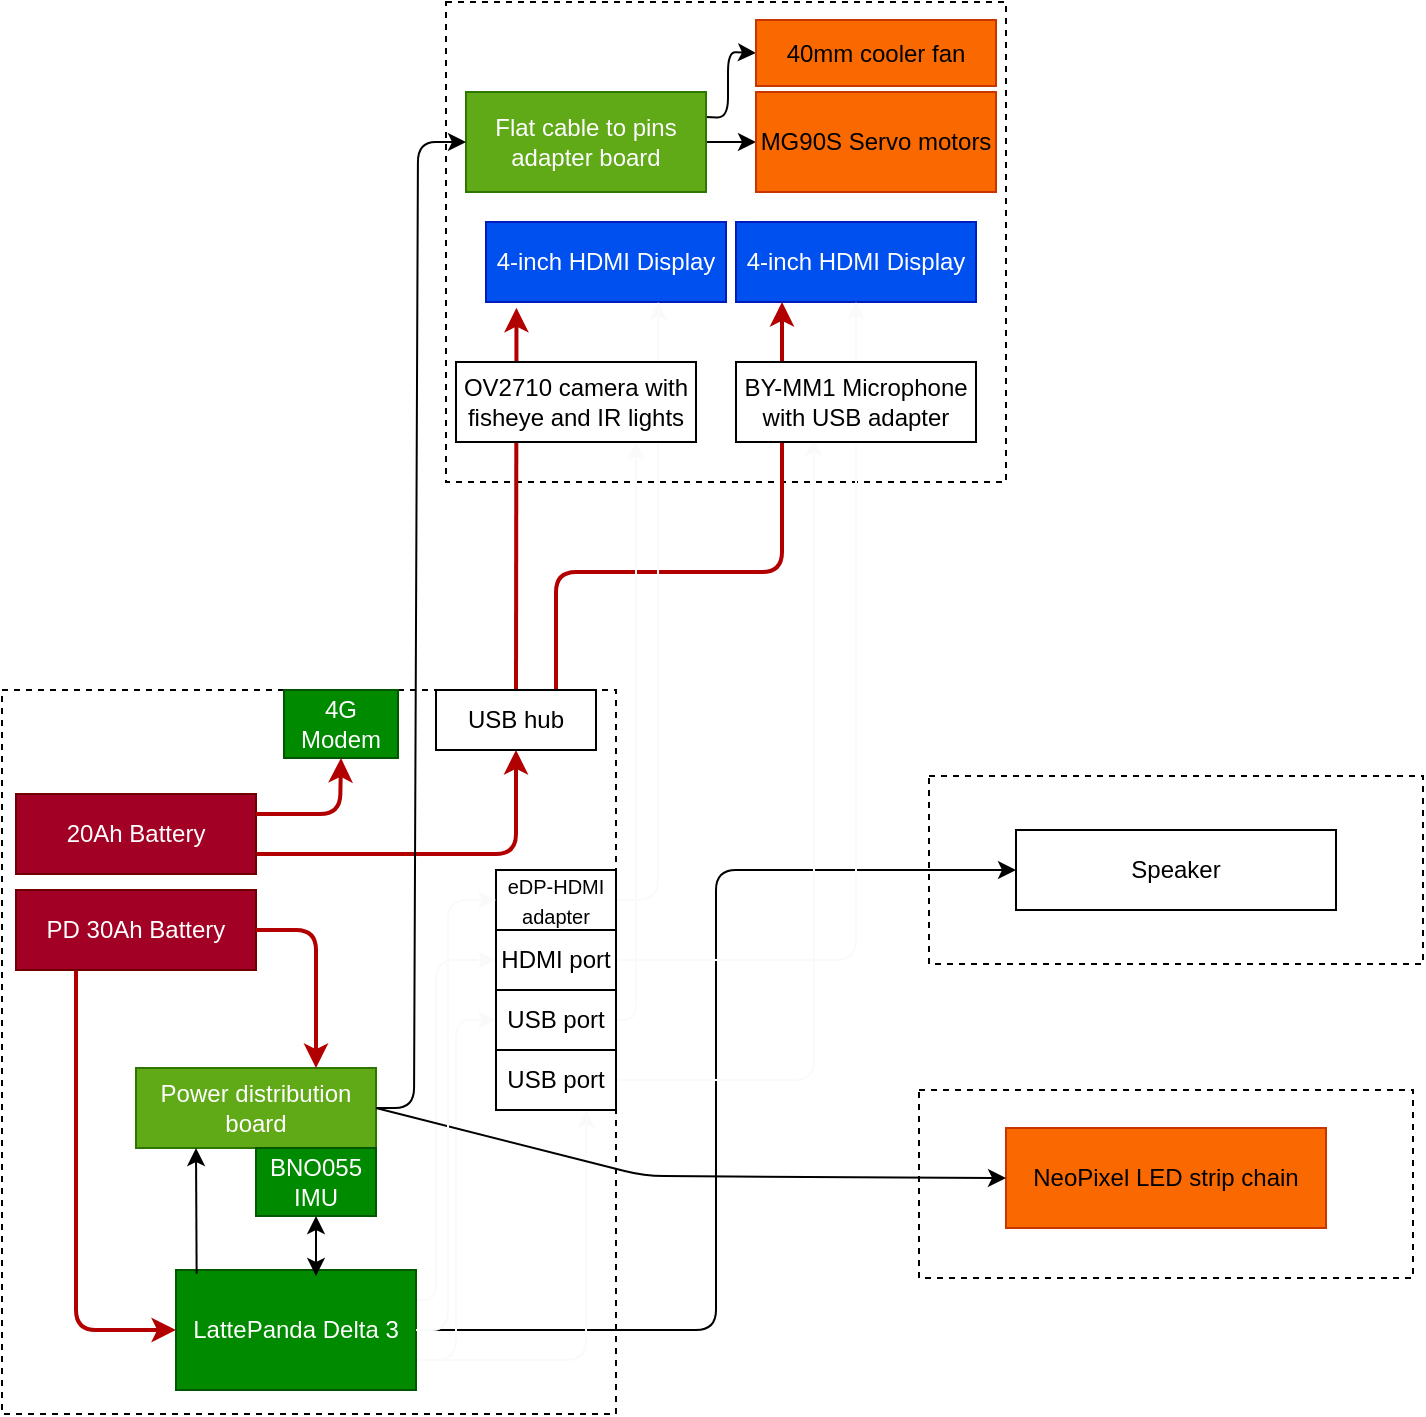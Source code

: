 <mxfile>
    <diagram id="Yu2Rz-5dotqBiI_etyf0" name="Page-1">
        <mxGraphModel dx="723" dy="577" grid="0" gridSize="10" guides="1" tooltips="1" connect="1" arrows="1" fold="1" page="1" pageScale="1" pageWidth="850" pageHeight="1100" math="0" shadow="0">
            <root>
                <mxCell id="0"/>
                <mxCell id="1" parent="0"/>
                <mxCell id="142" value="" style="rounded=0;whiteSpace=wrap;html=1;dashed=1;" parent="1" vertex="1">
                    <mxGeometry x="526.5" y="531" width="247" height="94" as="geometry"/>
                </mxCell>
                <mxCell id="2" value="" style="rounded=0;whiteSpace=wrap;html=1;dashed=1;" parent="1" vertex="1">
                    <mxGeometry x="285" y="144" width="280" height="240" as="geometry"/>
                </mxCell>
                <mxCell id="11" style="edgeStyle=none;html=1;exitX=1;exitY=0.5;exitDx=0;exitDy=0;" parent="1" source="4" target="6" edge="1">
                    <mxGeometry relative="1" as="geometry"/>
                </mxCell>
                <mxCell id="147" style="edgeStyle=none;html=1;exitX=1;exitY=0.25;exitDx=0;exitDy=0;entryX=0;entryY=0.5;entryDx=0;entryDy=0;" parent="1" source="4" target="146" edge="1">
                    <mxGeometry relative="1" as="geometry">
                        <Array as="points">
                            <mxPoint x="426" y="202"/>
                            <mxPoint x="426" y="169"/>
                        </Array>
                    </mxGeometry>
                </mxCell>
                <mxCell id="4" value="Flat cable to pins adapter board" style="rounded=0;whiteSpace=wrap;html=1;fillColor=#60a917;fontColor=#ffffff;strokeColor=#2D7600;" parent="1" vertex="1">
                    <mxGeometry x="295" y="189" width="120" height="50" as="geometry"/>
                </mxCell>
                <mxCell id="6" value="MG90S Servo motors" style="rounded=0;whiteSpace=wrap;html=1;fillColor=#fa6800;fontColor=#000000;strokeColor=#C73500;" parent="1" vertex="1">
                    <mxGeometry x="440" y="189" width="120" height="50" as="geometry"/>
                </mxCell>
                <mxCell id="14" value="4-inch HDMI Display" style="rounded=0;whiteSpace=wrap;html=1;fillColor=#0050ef;fontColor=#ffffff;strokeColor=#001DBC;" parent="1" vertex="1">
                    <mxGeometry x="430" y="254" width="120" height="40" as="geometry"/>
                </mxCell>
                <mxCell id="15" value="" style="rounded=0;whiteSpace=wrap;html=1;dashed=1;" parent="1" vertex="1">
                    <mxGeometry x="63" y="488" width="307" height="362" as="geometry"/>
                </mxCell>
                <mxCell id="16" value="" style="rounded=0;whiteSpace=wrap;html=1;dashed=1;" parent="1" vertex="1">
                    <mxGeometry x="521.5" y="688" width="247" height="94" as="geometry"/>
                </mxCell>
                <mxCell id="31" style="edgeStyle=none;html=1;exitX=0.25;exitY=1;exitDx=0;exitDy=0;entryX=0;entryY=0.5;entryDx=0;entryDy=0;startArrow=none;fillColor=#e51400;strokeColor=#B20000;strokeWidth=2;" parent="1" source="17" target="19" edge="1">
                    <mxGeometry relative="1" as="geometry">
                        <Array as="points">
                            <mxPoint x="100" y="808"/>
                        </Array>
                        <mxPoint x="110" y="743" as="sourcePoint"/>
                    </mxGeometry>
                </mxCell>
                <mxCell id="17" value="PD 30Ah Battery" style="rounded=0;whiteSpace=wrap;html=1;fillColor=#a20025;fontColor=#ffffff;strokeColor=#6F0000;" parent="1" vertex="1">
                    <mxGeometry x="70" y="588" width="120" height="40" as="geometry"/>
                </mxCell>
                <mxCell id="109" style="edgeStyle=none;html=1;exitX=1;exitY=0.75;exitDx=0;exitDy=0;entryX=0.5;entryY=1;entryDx=0;entryDy=0;strokeColor=#B20000;strokeWidth=2;startArrow=none;startFill=0;fillColor=#e51400;" parent="1" source="18" target="108" edge="1">
                    <mxGeometry relative="1" as="geometry">
                        <Array as="points">
                            <mxPoint x="320" y="570"/>
                        </Array>
                    </mxGeometry>
                </mxCell>
                <mxCell id="18" value="20Ah Battery" style="rounded=0;whiteSpace=wrap;html=1;fillColor=#a20025;fontColor=#ffffff;strokeColor=#6F0000;" parent="1" vertex="1">
                    <mxGeometry x="70" y="540" width="120" height="40" as="geometry"/>
                </mxCell>
                <mxCell id="25" style="edgeStyle=none;html=1;exitX=1;exitY=0.5;exitDx=0;exitDy=0;entryX=0;entryY=0.5;entryDx=0;entryDy=0;" parent="1" source="19" target="22" edge="1">
                    <mxGeometry relative="1" as="geometry">
                        <mxPoint x="430.0" y="588" as="targetPoint"/>
                        <Array as="points">
                            <mxPoint x="420" y="808"/>
                            <mxPoint x="420" y="578"/>
                        </Array>
                    </mxGeometry>
                </mxCell>
                <mxCell id="131" style="edgeStyle=none;html=1;exitX=1;exitY=0.25;exitDx=0;exitDy=0;entryX=0;entryY=0.5;entryDx=0;entryDy=0;strokeColor=#FAFAFA;strokeWidth=1;startArrow=none;startFill=0;" parent="1" source="19" target="114" edge="1">
                    <mxGeometry relative="1" as="geometry">
                        <Array as="points">
                            <mxPoint x="280" y="793"/>
                            <mxPoint x="280" y="623"/>
                        </Array>
                    </mxGeometry>
                </mxCell>
                <mxCell id="136" style="edgeStyle=none;html=1;exitX=1;exitY=0.75;exitDx=0;exitDy=0;entryX=0;entryY=0.5;entryDx=0;entryDy=0;strokeColor=#FAFAFA;strokeWidth=1;fontSize=8;startArrow=none;startFill=0;" parent="1" source="19" target="118" edge="1">
                    <mxGeometry relative="1" as="geometry">
                        <Array as="points">
                            <mxPoint x="290" y="823"/>
                            <mxPoint x="290" y="653"/>
                        </Array>
                    </mxGeometry>
                </mxCell>
                <mxCell id="138" style="edgeStyle=none;html=1;exitX=1;exitY=0.75;exitDx=0;exitDy=0;entryX=0.75;entryY=1;entryDx=0;entryDy=0;strokeColor=#FAFAFA;strokeWidth=1;fontSize=8;startArrow=none;startFill=0;" parent="1" source="19" target="119" edge="1">
                    <mxGeometry relative="1" as="geometry">
                        <Array as="points">
                            <mxPoint x="355" y="823"/>
                        </Array>
                    </mxGeometry>
                </mxCell>
                <mxCell id="19" value="LattePanda Delta 3" style="rounded=0;whiteSpace=wrap;html=1;fillColor=#008a00;fontColor=#ffffff;strokeColor=#005700;" parent="1" vertex="1">
                    <mxGeometry x="150" y="778" width="120" height="60" as="geometry"/>
                </mxCell>
                <mxCell id="47" style="edgeStyle=none;html=1;exitX=1;exitY=0.5;exitDx=0;exitDy=0;entryX=0;entryY=0.5;entryDx=0;entryDy=0;" parent="1" source="26" target="4" edge="1">
                    <mxGeometry relative="1" as="geometry">
                        <Array as="points">
                            <mxPoint x="269" y="697"/>
                            <mxPoint x="271" y="214"/>
                        </Array>
                        <mxPoint x="280" y="238" as="targetPoint"/>
                    </mxGeometry>
                </mxCell>
                <mxCell id="26" value="Power distribution board" style="rounded=0;whiteSpace=wrap;html=1;fillColor=#60a917;fontColor=#ffffff;strokeColor=#2D7600;" parent="1" vertex="1">
                    <mxGeometry x="130" y="677" width="120" height="40" as="geometry"/>
                </mxCell>
                <mxCell id="13" value="4-inch HDMI Display" style="rounded=0;whiteSpace=wrap;html=1;fillColor=#0050ef;fontColor=#ffffff;strokeColor=#001DBC;" parent="1" vertex="1">
                    <mxGeometry x="305" y="254" width="120" height="40" as="geometry"/>
                </mxCell>
                <mxCell id="56" style="edgeStyle=none;html=1;exitX=1;exitY=0.5;exitDx=0;exitDy=0;fillColor=#e51400;strokeColor=#B20000;strokeWidth=2;entryX=0.75;entryY=0;entryDx=0;entryDy=0;" parent="1" source="17" target="26" edge="1">
                    <mxGeometry relative="1" as="geometry">
                        <mxPoint x="240" y="658" as="targetPoint"/>
                        <mxPoint x="240.22" y="608.69" as="sourcePoint"/>
                        <Array as="points">
                            <mxPoint x="220" y="608"/>
                        </Array>
                    </mxGeometry>
                </mxCell>
                <mxCell id="65" style="edgeStyle=none;html=1;exitX=0.5;exitY=0;exitDx=0;exitDy=0;entryX=0.127;entryY=1.073;entryDx=0;entryDy=0;fillColor=#e51400;strokeColor=#B20000;strokeWidth=2;entryPerimeter=0;" parent="1" source="108" target="13" edge="1">
                    <mxGeometry relative="1" as="geometry">
                        <Array as="points"/>
                    </mxGeometry>
                </mxCell>
                <mxCell id="66" style="edgeStyle=none;html=1;exitX=0.75;exitY=0;exitDx=0;exitDy=0;fillColor=#e51400;strokeColor=#B20000;strokeWidth=2;" parent="1" source="108" edge="1">
                    <mxGeometry relative="1" as="geometry">
                        <Array as="points">
                            <mxPoint x="340" y="429"/>
                            <mxPoint x="453" y="429"/>
                        </Array>
                        <mxPoint x="453" y="294" as="targetPoint"/>
                    </mxGeometry>
                </mxCell>
                <mxCell id="73" value="NeoPixel LED strip chain" style="rounded=0;whiteSpace=wrap;html=1;fillColor=#fa6800;fontColor=#000000;strokeColor=#C73500;" parent="1" vertex="1">
                    <mxGeometry x="565" y="707" width="160" height="50" as="geometry"/>
                </mxCell>
                <mxCell id="74" style="edgeStyle=none;html=1;exitX=1;exitY=0.5;exitDx=0;exitDy=0;entryX=0;entryY=0.5;entryDx=0;entryDy=0;" parent="1" source="26" target="73" edge="1">
                    <mxGeometry relative="1" as="geometry">
                        <mxPoint x="580" y="598" as="targetPoint"/>
                        <Array as="points">
                            <mxPoint x="384" y="731"/>
                        </Array>
                        <mxPoint x="280" y="788" as="sourcePoint"/>
                    </mxGeometry>
                </mxCell>
                <mxCell id="79" style="edgeStyle=none;html=1;exitX=0.5;exitY=1;exitDx=0;exitDy=0;startArrow=classic;startFill=1;" parent="1" source="76" edge="1">
                    <mxGeometry relative="1" as="geometry">
                        <mxPoint x="240" y="768" as="sourcePoint"/>
                        <mxPoint x="220" y="781" as="targetPoint"/>
                    </mxGeometry>
                </mxCell>
                <mxCell id="76" value="BNO055 IMU" style="rounded=0;whiteSpace=wrap;html=1;fillColor=#008a00;fontColor=#ffffff;strokeColor=#005700;" parent="1" vertex="1">
                    <mxGeometry x="190" y="717" width="60" height="34" as="geometry"/>
                </mxCell>
                <mxCell id="78" style="edgeStyle=none;html=1;exitX=0.086;exitY=0.031;exitDx=0;exitDy=0;entryX=0.25;entryY=1;entryDx=0;entryDy=0;exitPerimeter=0;" parent="1" source="19" target="26" edge="1">
                    <mxGeometry relative="1" as="geometry"/>
                </mxCell>
                <mxCell id="108" value="USB hub" style="rounded=0;whiteSpace=wrap;html=1;" parent="1" vertex="1">
                    <mxGeometry x="280" y="488" width="80" height="30" as="geometry"/>
                </mxCell>
                <mxCell id="120" style="edgeStyle=none;html=1;exitX=1;exitY=0.5;exitDx=0;exitDy=0;entryX=0.717;entryY=1;entryDx=0;entryDy=0;strokeColor=#FAFAFA;strokeWidth=1;startArrow=none;startFill=0;entryPerimeter=0;" parent="1" source="112" target="13" edge="1">
                    <mxGeometry relative="1" as="geometry">
                        <Array as="points">
                            <mxPoint x="391" y="593"/>
                        </Array>
                    </mxGeometry>
                </mxCell>
                <mxCell id="112" value="&lt;span style=&quot;font-size: 10px;&quot;&gt;eDP-HDMI adapter&lt;/span&gt;" style="rounded=0;whiteSpace=wrap;html=1;" parent="1" vertex="1">
                    <mxGeometry x="310" y="578" width="60" height="30" as="geometry"/>
                </mxCell>
                <mxCell id="121" style="edgeStyle=none;html=1;exitX=1;exitY=0.5;exitDx=0;exitDy=0;entryX=0.5;entryY=1;entryDx=0;entryDy=0;strokeColor=#FAFAFA;strokeWidth=1;startArrow=none;startFill=0;" parent="1" source="114" target="14" edge="1">
                    <mxGeometry relative="1" as="geometry">
                        <Array as="points">
                            <mxPoint x="490" y="623"/>
                        </Array>
                    </mxGeometry>
                </mxCell>
                <mxCell id="114" value="HDMI port" style="rounded=0;whiteSpace=wrap;html=1;" parent="1" vertex="1">
                    <mxGeometry x="310" y="608" width="60" height="30" as="geometry"/>
                </mxCell>
                <mxCell id="139" style="edgeStyle=none;html=1;exitX=1;exitY=0.5;exitDx=0;exitDy=0;entryX=0.75;entryY=1;entryDx=0;entryDy=0;strokeColor=#FAFAFA;strokeWidth=1;fontSize=8;startArrow=none;startFill=0;" parent="1" source="118" target="8" edge="1">
                    <mxGeometry relative="1" as="geometry">
                        <Array as="points">
                            <mxPoint x="380" y="653"/>
                        </Array>
                    </mxGeometry>
                </mxCell>
                <mxCell id="118" value="USB port" style="rounded=0;whiteSpace=wrap;html=1;" parent="1" vertex="1">
                    <mxGeometry x="310" y="638" width="60" height="30" as="geometry"/>
                </mxCell>
                <mxCell id="141" style="edgeStyle=none;html=1;exitX=1;exitY=0.5;exitDx=0;exitDy=0;strokeColor=#FAFAFA;strokeWidth=1;fontSize=8;startArrow=none;startFill=0;" parent="1" source="119" edge="1">
                    <mxGeometry relative="1" as="geometry">
                        <Array as="points">
                            <mxPoint x="469" y="683"/>
                        </Array>
                        <mxPoint x="469" y="362" as="targetPoint"/>
                    </mxGeometry>
                </mxCell>
                <mxCell id="119" value="USB port" style="rounded=0;whiteSpace=wrap;html=1;" parent="1" vertex="1">
                    <mxGeometry x="310" y="668" width="60" height="30" as="geometry"/>
                </mxCell>
                <mxCell id="8" value="OV2710 camera with fisheye and IR lights" style="rounded=0;whiteSpace=wrap;html=1;" parent="1" vertex="1">
                    <mxGeometry x="290" y="324" width="120" height="40" as="geometry"/>
                </mxCell>
                <mxCell id="5" value="BY-MM1 Microphone with USB adapter" style="rounded=0;whiteSpace=wrap;html=1;" parent="1" vertex="1">
                    <mxGeometry x="430" y="324" width="120" height="40" as="geometry"/>
                </mxCell>
                <mxCell id="134" style="edgeStyle=none;html=1;exitX=1;exitY=0.5;exitDx=0;exitDy=0;entryX=0;entryY=0.5;entryDx=0;entryDy=0;strokeColor=#FAFAFA;strokeWidth=1;fontSize=8;startArrow=none;startFill=0;" parent="1" source="19" target="112" edge="1">
                    <mxGeometry relative="1" as="geometry">
                        <Array as="points">
                            <mxPoint x="286" y="808"/>
                            <mxPoint x="286" y="593"/>
                        </Array>
                        <mxPoint x="295" y="742" as="sourcePoint"/>
                    </mxGeometry>
                </mxCell>
                <mxCell id="22" value="&lt;font style=&quot;&quot;&gt;Speaker&lt;/font&gt;" style="rounded=0;whiteSpace=wrap;html=1;" parent="1" vertex="1">
                    <mxGeometry x="570" y="558" width="160" height="40" as="geometry"/>
                </mxCell>
                <mxCell id="144" value="4G Modem" style="rounded=0;whiteSpace=wrap;html=1;fillColor=#008a00;fontColor=#ffffff;strokeColor=#005700;" parent="1" vertex="1">
                    <mxGeometry x="204" y="488" width="57" height="34" as="geometry"/>
                </mxCell>
                <mxCell id="145" style="edgeStyle=none;html=1;exitX=1;exitY=0.25;exitDx=0;exitDy=0;entryX=0.5;entryY=1;entryDx=0;entryDy=0;strokeColor=#B20000;strokeWidth=2;startArrow=none;startFill=0;fillColor=#e51400;" parent="1" source="18" target="144" edge="1">
                    <mxGeometry relative="1" as="geometry">
                        <Array as="points">
                            <mxPoint x="232" y="550"/>
                        </Array>
                        <mxPoint x="200" y="580" as="sourcePoint"/>
                        <mxPoint x="330" y="528" as="targetPoint"/>
                    </mxGeometry>
                </mxCell>
                <mxCell id="146" value="40mm cooler fan" style="rounded=0;whiteSpace=wrap;html=1;fillColor=#fa6800;fontColor=#000000;strokeColor=#C73500;" parent="1" vertex="1">
                    <mxGeometry x="440" y="153" width="120" height="33" as="geometry"/>
                </mxCell>
            </root>
        </mxGraphModel>
    </diagram>
</mxfile>
